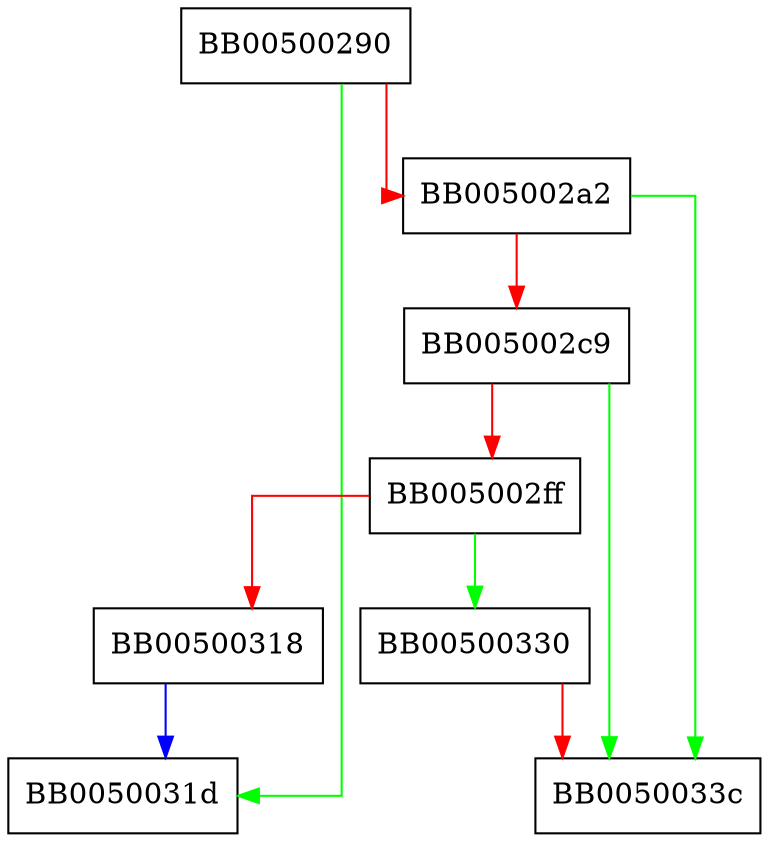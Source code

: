 digraph lcidm_conn_new_lcid {
  node [shape="box"];
  graph [splines=ortho];
  BB00500290 -> BB0050031d [color="green"];
  BB00500290 -> BB005002a2 [color="red"];
  BB005002a2 -> BB0050033c [color="green"];
  BB005002a2 -> BB005002c9 [color="red"];
  BB005002c9 -> BB0050033c [color="green"];
  BB005002c9 -> BB005002ff [color="red"];
  BB005002ff -> BB00500330 [color="green"];
  BB005002ff -> BB00500318 [color="red"];
  BB00500318 -> BB0050031d [color="blue"];
  BB00500330 -> BB0050033c [color="red"];
}